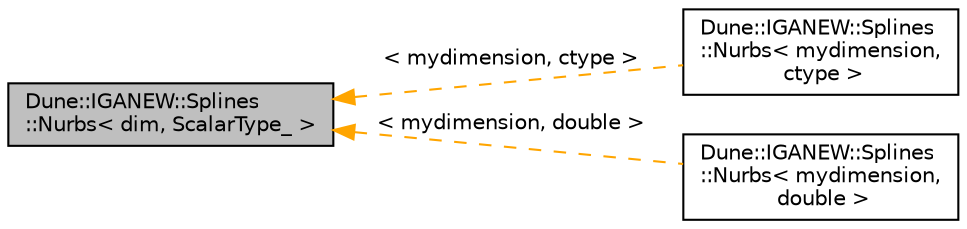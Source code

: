 digraph "Dune::IGANEW::Splines::Nurbs&lt; dim, ScalarType_ &gt;"
{
 // LATEX_PDF_SIZE
  edge [fontname="Helvetica",fontsize="10",labelfontname="Helvetica",labelfontsize="10"];
  node [fontname="Helvetica",fontsize="10",shape=record];
  rankdir="LR";
  Node1 [label="Dune::IGANEW::Splines\l::Nurbs\< dim, ScalarType_ \>",height=0.2,width=0.4,color="black", fillcolor="grey75", style="filled", fontcolor="black",tooltip="A dim dimensional NURBS class."];
  Node1 -> Node2 [dir="back",color="orange",fontsize="10",style="dashed",label=" \< mydimension, ctype \>" ,fontname="Helvetica"];
  Node2 [label="Dune::IGANEW::Splines\l::Nurbs\< mydimension,\l ctype \>",height=0.2,width=0.4,color="black", fillcolor="white", style="filled",URL="$d8/df1/a01414.html",tooltip=" "];
  Node1 -> Node3 [dir="back",color="orange",fontsize="10",style="dashed",label=" \< mydimension, double \>" ,fontname="Helvetica"];
  Node3 [label="Dune::IGANEW::Splines\l::Nurbs\< mydimension,\l double \>",height=0.2,width=0.4,color="black", fillcolor="white", style="filled",URL="$d8/df1/a01414.html",tooltip=" "];
}
